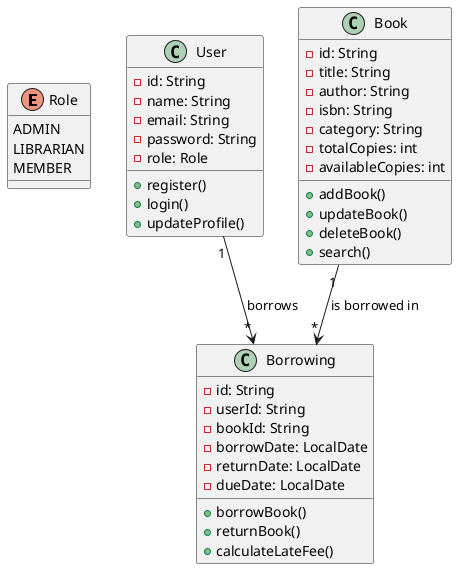 @startuml
' ENUM FOR USER ROLE
enum Role {
  ADMIN
  LIBRARIAN
  MEMBER
}

' USER ENTITY
class User {
  - id: String
  - name: String
  - email: String
  - password: String
  - role: Role
  + register()
  + login()
  + updateProfile()
}

' BOOK ENTITY
class Book {
  - id: String
  - title: String
  - author: String
  - isbn: String
  - category: String
  - totalCopies: int
  - availableCopies: int
  + addBook()
  + updateBook()
  + deleteBook()
  + search()
}

' BORROWING ENTITY
class Borrowing {
  - id: String
  - userId: String
  - bookId: String
  - borrowDate: LocalDate
  - returnDate: LocalDate
  - dueDate: LocalDate
  + borrowBook()
  + returnBook()
  + calculateLateFee()
}

' RELATIONSHIPS
User "1" --> "*" Borrowing : borrows
Book "1" --> "*" Borrowing : is borrowed in

@enduml
